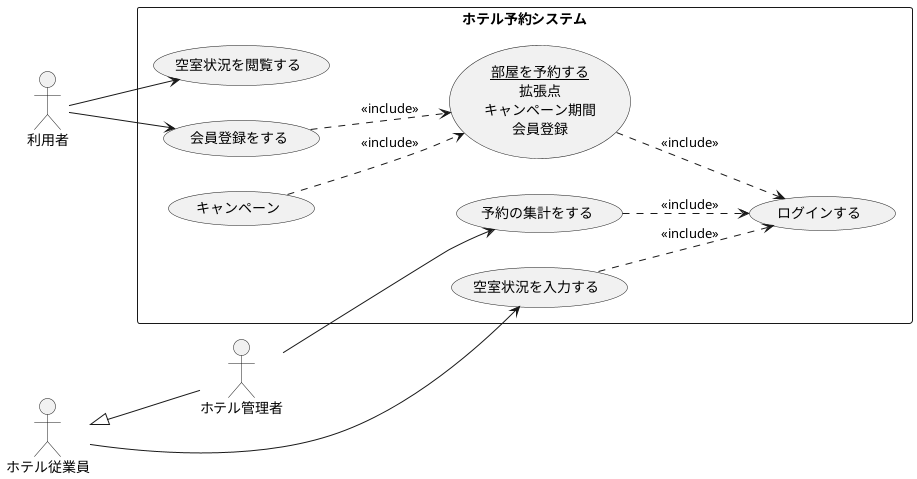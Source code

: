 @startuml ホテル予約システム
    left to right direction
    actor 利用者 as A1
    actor ホテル管理者 as A2
    actor ホテル従業員 as A3

    rectangle ホテル予約システム {
        usecase 空室状況を閲覧する as U1
        usecase 空室状況を入力する as U2
        usecase 予約の集計をする as U3
        usecase (<u>部屋を予約する</u>\n拡張点\nキャンペーン期間\n会員登録) as U4
        usecase ログインする as U5
        usecase 会員登録をする as U6
        usecase キャンペーン as U7
    }

    A1 --> U1
    A1 --> U6
    A3 <|-- A2
    A2 --> U3
    A3 --> U2
    U6 ..> U4 : <<include>>
    U7 ..> U4 : <<include>>
    U2 ..> U5 : <<include>>
    U3 ..> U5 : <<include>>
    U4 ..> U5 : <<include>>


    ' A1 --> U4
    ' A3 --> U2
    ' A2 --> U3
    ' U2 ..> U5 : <<include>>
    ' U3 ..> U5 : <<include>>
    ' U4 ..> U5 : <<include>>
    ' A1 ---> U6

@enduml